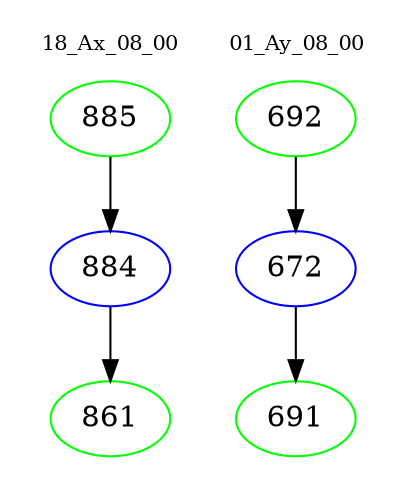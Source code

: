 digraph{
subgraph cluster_0 {
color = white
label = "18_Ax_08_00";
fontsize=10;
T0_885 [label="885", color="green"]
T0_885 -> T0_884 [color="black"]
T0_884 [label="884", color="blue"]
T0_884 -> T0_861 [color="black"]
T0_861 [label="861", color="green"]
}
subgraph cluster_1 {
color = white
label = "01_Ay_08_00";
fontsize=10;
T1_692 [label="692", color="green"]
T1_692 -> T1_672 [color="black"]
T1_672 [label="672", color="blue"]
T1_672 -> T1_691 [color="black"]
T1_691 [label="691", color="green"]
}
}
